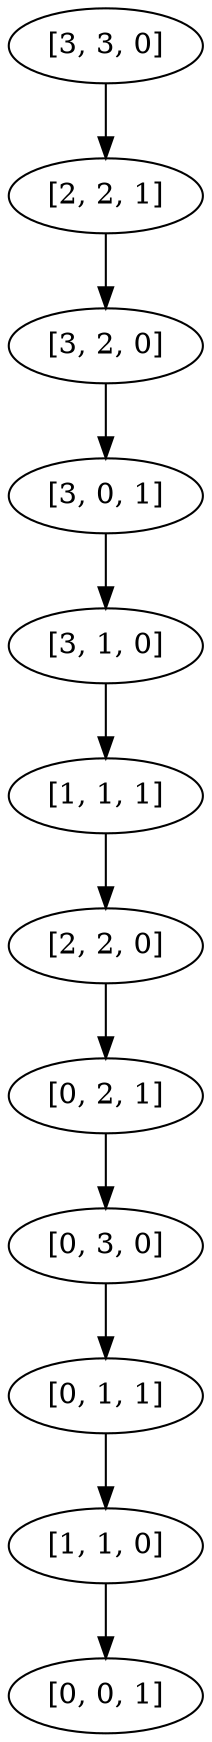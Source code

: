 digraph tree {
    "[3, 3, 0]";
    "[2, 2, 1]";
    "[3, 2, 0]";
    "[3, 0, 1]";
    "[3, 1, 0]";
    "[1, 1, 1]";
    "[2, 2, 0]";
    "[0, 2, 1]";
    "[0, 3, 0]";
    "[0, 1, 1]";
    "[1, 1, 0]";
    "[0, 0, 1]";
    "[3, 3, 0]" -> "[2, 2, 1]";
    "[2, 2, 1]" -> "[3, 2, 0]";
    "[3, 2, 0]" -> "[3, 0, 1]";
    "[3, 0, 1]" -> "[3, 1, 0]";
    "[3, 1, 0]" -> "[1, 1, 1]";
    "[1, 1, 1]" -> "[2, 2, 0]";
    "[2, 2, 0]" -> "[0, 2, 1]";
    "[0, 2, 1]" -> "[0, 3, 0]";
    "[0, 3, 0]" -> "[0, 1, 1]";
    "[0, 1, 1]" -> "[1, 1, 0]";
    "[1, 1, 0]" -> "[0, 0, 1]";
}
